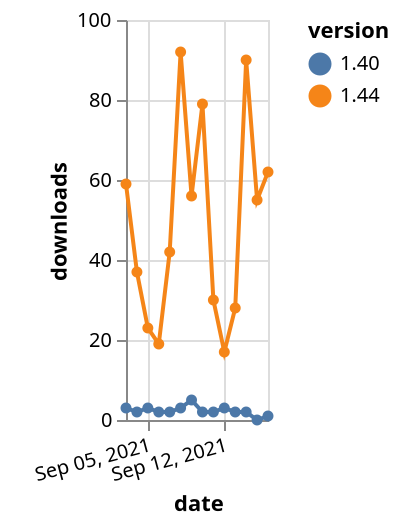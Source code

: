 {"$schema": "https://vega.github.io/schema/vega-lite/v5.json", "description": "A simple bar chart with embedded data.", "data": {"values": [{"date": "2021-09-03", "total": 60596, "delta": 59, "version": "1.44"}, {"date": "2021-09-04", "total": 60633, "delta": 37, "version": "1.44"}, {"date": "2021-09-05", "total": 60656, "delta": 23, "version": "1.44"}, {"date": "2021-09-06", "total": 60675, "delta": 19, "version": "1.44"}, {"date": "2021-09-07", "total": 60717, "delta": 42, "version": "1.44"}, {"date": "2021-09-08", "total": 60809, "delta": 92, "version": "1.44"}, {"date": "2021-09-09", "total": 60865, "delta": 56, "version": "1.44"}, {"date": "2021-09-10", "total": 60944, "delta": 79, "version": "1.44"}, {"date": "2021-09-11", "total": 60974, "delta": 30, "version": "1.44"}, {"date": "2021-09-12", "total": 60991, "delta": 17, "version": "1.44"}, {"date": "2021-09-13", "total": 61019, "delta": 28, "version": "1.44"}, {"date": "2021-09-14", "total": 61109, "delta": 90, "version": "1.44"}, {"date": "2021-09-15", "total": 61164, "delta": 55, "version": "1.44"}, {"date": "2021-09-16", "total": 61226, "delta": 62, "version": "1.44"}, {"date": "2021-09-03", "total": 12702, "delta": 3, "version": "1.40"}, {"date": "2021-09-04", "total": 12704, "delta": 2, "version": "1.40"}, {"date": "2021-09-05", "total": 12707, "delta": 3, "version": "1.40"}, {"date": "2021-09-06", "total": 12709, "delta": 2, "version": "1.40"}, {"date": "2021-09-07", "total": 12711, "delta": 2, "version": "1.40"}, {"date": "2021-09-08", "total": 12714, "delta": 3, "version": "1.40"}, {"date": "2021-09-09", "total": 12719, "delta": 5, "version": "1.40"}, {"date": "2021-09-10", "total": 12721, "delta": 2, "version": "1.40"}, {"date": "2021-09-11", "total": 12723, "delta": 2, "version": "1.40"}, {"date": "2021-09-12", "total": 12726, "delta": 3, "version": "1.40"}, {"date": "2021-09-13", "total": 12728, "delta": 2, "version": "1.40"}, {"date": "2021-09-14", "total": 12730, "delta": 2, "version": "1.40"}, {"date": "2021-09-15", "total": 12730, "delta": 0, "version": "1.40"}, {"date": "2021-09-16", "total": 12731, "delta": 1, "version": "1.40"}]}, "width": "container", "mark": {"type": "line", "point": {"filled": true}}, "encoding": {"x": {"field": "date", "type": "temporal", "timeUnit": "yearmonthdate", "title": "date", "axis": {"labelAngle": -15}}, "y": {"field": "delta", "type": "quantitative", "title": "downloads"}, "color": {"field": "version", "type": "nominal"}, "tooltip": {"field": "delta"}}}